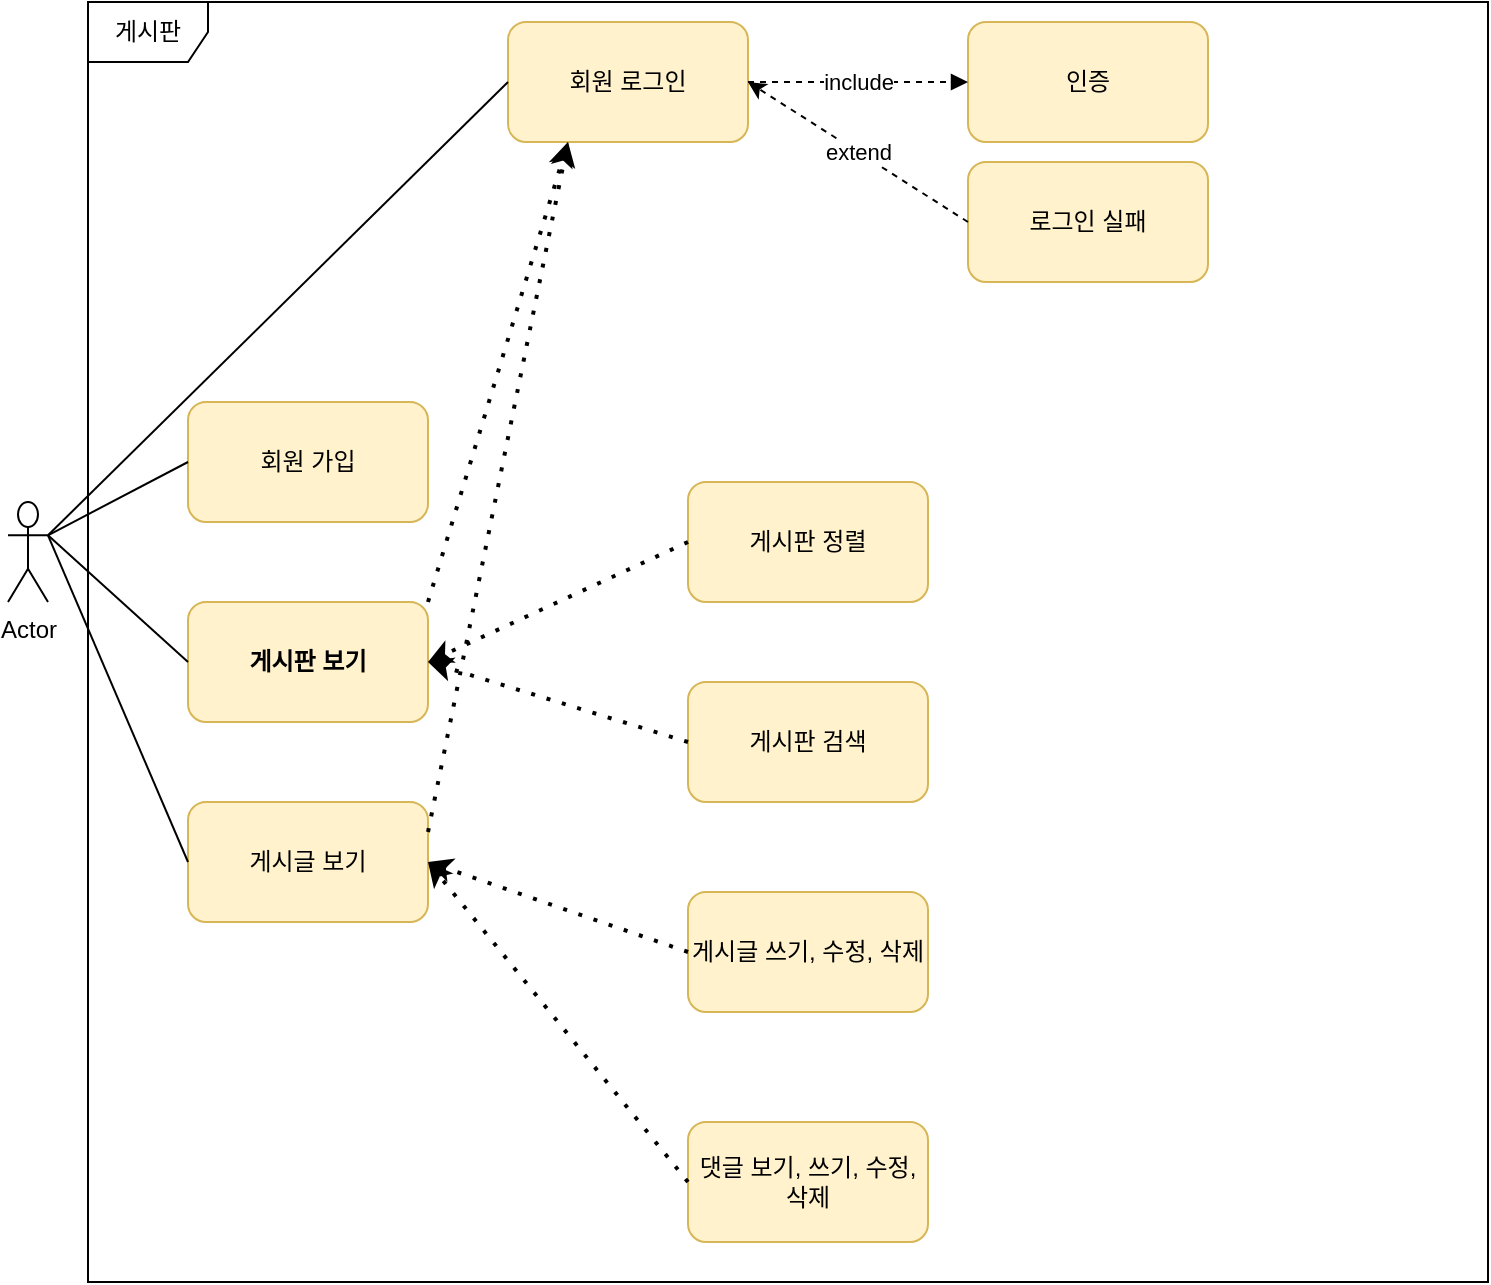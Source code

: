 <mxfile version="21.0.2" type="github">
  <diagram name="페이지-1" id="EIzgN6pDpyosEZZJOdce">
    <mxGraphModel dx="3088" dy="796" grid="1" gridSize="10" guides="1" tooltips="1" connect="1" arrows="1" fold="1" page="1" pageScale="1" pageWidth="827" pageHeight="1169" math="0" shadow="0">
      <root>
        <mxCell id="0" />
        <mxCell id="1" parent="0" />
        <mxCell id="W8TLwsU5MxoYfqS5SGf7-1" value="Actor" style="shape=umlActor;verticalLabelPosition=bottom;verticalAlign=top;html=1;outlineConnect=0;" parent="1" vertex="1">
          <mxGeometry x="-1640" y="360" width="20" height="50" as="geometry" />
        </mxCell>
        <mxCell id="W8TLwsU5MxoYfqS5SGf7-2" value="회원 로그인" style="rounded=1;whiteSpace=wrap;html=1;fillColor=#fff2cc;strokeColor=#d6b656;" parent="1" vertex="1">
          <mxGeometry x="-1390" y="120" width="120" height="60" as="geometry" />
        </mxCell>
        <mxCell id="W8TLwsU5MxoYfqS5SGf7-3" value="회원 가입" style="rounded=1;whiteSpace=wrap;html=1;fillColor=#fff2cc;strokeColor=#d6b656;" parent="1" vertex="1">
          <mxGeometry x="-1550" y="310" width="120" height="60" as="geometry" />
        </mxCell>
        <mxCell id="W8TLwsU5MxoYfqS5SGf7-4" value="게시판 보기" style="rounded=1;whiteSpace=wrap;html=1;fillColor=#fff2cc;strokeColor=#d6b656;fontStyle=1" parent="1" vertex="1">
          <mxGeometry x="-1550" y="410" width="120" height="60" as="geometry" />
        </mxCell>
        <mxCell id="W8TLwsU5MxoYfqS5SGf7-5" value="게시글 보기" style="rounded=1;whiteSpace=wrap;html=1;fillColor=#fff2cc;strokeColor=#d6b656;" parent="1" vertex="1">
          <mxGeometry x="-1550" y="510" width="120" height="60" as="geometry" />
        </mxCell>
        <mxCell id="W8TLwsU5MxoYfqS5SGf7-6" value="게시판 검색" style="rounded=1;whiteSpace=wrap;html=1;fillColor=#fff2cc;strokeColor=#d6b656;" parent="1" vertex="1">
          <mxGeometry x="-1300" y="450" width="120" height="60" as="geometry" />
        </mxCell>
        <mxCell id="W8TLwsU5MxoYfqS5SGf7-22" style="rounded=0;orthogonalLoop=1;jettySize=auto;html=1;exitX=0;exitY=0.25;exitDx=0;exitDy=0;" parent="1" source="W8TLwsU5MxoYfqS5SGf7-7" edge="1">
          <mxGeometry relative="1" as="geometry">
            <mxPoint x="-1300.333" y="364.889" as="targetPoint" />
          </mxGeometry>
        </mxCell>
        <mxCell id="W8TLwsU5MxoYfqS5SGf7-7" value="게시판 정렬" style="rounded=1;whiteSpace=wrap;html=1;fillColor=#fff2cc;strokeColor=#d6b656;" parent="1" vertex="1">
          <mxGeometry x="-1300" y="350" width="120" height="60" as="geometry" />
        </mxCell>
        <mxCell id="W8TLwsU5MxoYfqS5SGf7-8" value="인증" style="rounded=1;whiteSpace=wrap;html=1;fillColor=#fff2cc;strokeColor=#d6b656;" parent="1" vertex="1">
          <mxGeometry x="-1160" y="120" width="120" height="60" as="geometry" />
        </mxCell>
        <mxCell id="W8TLwsU5MxoYfqS5SGf7-9" value="로그인 실패" style="rounded=1;whiteSpace=wrap;html=1;fillColor=#fff2cc;strokeColor=#d6b656;" parent="1" vertex="1">
          <mxGeometry x="-1160" y="190" width="120" height="60" as="geometry" />
        </mxCell>
        <mxCell id="W8TLwsU5MxoYfqS5SGf7-10" value="게시글 쓰기, 수정, 삭제" style="rounded=1;whiteSpace=wrap;html=1;fillColor=#fff2cc;strokeColor=#d6b656;" parent="1" vertex="1">
          <mxGeometry x="-1300" y="555" width="120" height="60" as="geometry" />
        </mxCell>
        <mxCell id="W8TLwsU5MxoYfqS5SGf7-11" value="댓글 보기, 쓰기, 수정, 삭제" style="rounded=1;whiteSpace=wrap;html=1;fillColor=#fff2cc;strokeColor=#d6b656;" parent="1" vertex="1">
          <mxGeometry x="-1300" y="670" width="120" height="60" as="geometry" />
        </mxCell>
        <mxCell id="W8TLwsU5MxoYfqS5SGf7-13" value="" style="endArrow=none;html=1;rounded=0;exitX=1;exitY=0.333;exitDx=0;exitDy=0;exitPerimeter=0;entryX=0;entryY=0.5;entryDx=0;entryDy=0;" parent="1" source="W8TLwsU5MxoYfqS5SGf7-1" target="W8TLwsU5MxoYfqS5SGf7-3" edge="1">
          <mxGeometry width="50" height="50" relative="1" as="geometry">
            <mxPoint x="-1230" y="440" as="sourcePoint" />
            <mxPoint x="-1180" y="390" as="targetPoint" />
          </mxGeometry>
        </mxCell>
        <mxCell id="W8TLwsU5MxoYfqS5SGf7-14" value="" style="endArrow=none;html=1;rounded=0;entryX=0;entryY=0.5;entryDx=0;entryDy=0;exitX=1;exitY=0.333;exitDx=0;exitDy=0;exitPerimeter=0;" parent="1" source="W8TLwsU5MxoYfqS5SGf7-1" target="W8TLwsU5MxoYfqS5SGf7-4" edge="1">
          <mxGeometry width="50" height="50" relative="1" as="geometry">
            <mxPoint x="-1580" y="380" as="sourcePoint" />
            <mxPoint x="-1560" y="310" as="targetPoint" />
          </mxGeometry>
        </mxCell>
        <mxCell id="W8TLwsU5MxoYfqS5SGf7-15" value="" style="endArrow=none;html=1;rounded=0;exitX=1;exitY=0.333;exitDx=0;exitDy=0;exitPerimeter=0;entryX=0;entryY=0.5;entryDx=0;entryDy=0;" parent="1" source="W8TLwsU5MxoYfqS5SGf7-1" target="W8TLwsU5MxoYfqS5SGf7-5" edge="1">
          <mxGeometry width="50" height="50" relative="1" as="geometry">
            <mxPoint x="-1600" y="397" as="sourcePoint" />
            <mxPoint x="-1550" y="320" as="targetPoint" />
          </mxGeometry>
        </mxCell>
        <mxCell id="W8TLwsU5MxoYfqS5SGf7-16" value="" style="endArrow=none;html=1;rounded=0;exitX=1;exitY=0.333;exitDx=0;exitDy=0;exitPerimeter=0;entryX=0;entryY=0.5;entryDx=0;entryDy=0;" parent="1" source="W8TLwsU5MxoYfqS5SGf7-1" target="W8TLwsU5MxoYfqS5SGf7-2" edge="1">
          <mxGeometry width="50" height="50" relative="1" as="geometry">
            <mxPoint x="-1610" y="387" as="sourcePoint" />
            <mxPoint x="-1560" y="565" as="targetPoint" />
          </mxGeometry>
        </mxCell>
        <mxCell id="W8TLwsU5MxoYfqS5SGf7-17" value="include" style="endArrow=block;html=1;rounded=0;exitX=1;exitY=0.5;exitDx=0;exitDy=0;entryX=0;entryY=0.5;entryDx=0;entryDy=0;dashed=1;endFill=1;" parent="1" source="W8TLwsU5MxoYfqS5SGf7-2" target="W8TLwsU5MxoYfqS5SGf7-8" edge="1">
          <mxGeometry width="50" height="50" relative="1" as="geometry">
            <mxPoint x="-1600" y="397" as="sourcePoint" />
            <mxPoint x="-1550" y="575" as="targetPoint" />
          </mxGeometry>
        </mxCell>
        <mxCell id="W8TLwsU5MxoYfqS5SGf7-18" value="extend" style="endArrow=classic;html=1;rounded=0;entryX=1;entryY=0.5;entryDx=0;entryDy=0;dashed=1;endFill=1;exitX=0;exitY=0.5;exitDx=0;exitDy=0;" parent="1" source="W8TLwsU5MxoYfqS5SGf7-9" target="W8TLwsU5MxoYfqS5SGf7-2" edge="1">
          <mxGeometry width="50" height="50" relative="1" as="geometry">
            <mxPoint x="-1090" y="290" as="sourcePoint" />
            <mxPoint x="-1540" y="585" as="targetPoint" />
          </mxGeometry>
        </mxCell>
        <mxCell id="W8TLwsU5MxoYfqS5SGf7-19" value="" style="endArrow=classic;dashed=1;html=1;dashPattern=1 3;strokeWidth=2;rounded=0;endFill=1;exitX=1;exitY=0;exitDx=0;exitDy=0;entryX=0.25;entryY=1;entryDx=0;entryDy=0;" parent="1" source="W8TLwsU5MxoYfqS5SGf7-4" target="W8TLwsU5MxoYfqS5SGf7-2" edge="1">
          <mxGeometry width="50" height="50" relative="1" as="geometry">
            <mxPoint x="-1230" y="440" as="sourcePoint" />
            <mxPoint x="-1180" y="390" as="targetPoint" />
          </mxGeometry>
        </mxCell>
        <mxCell id="W8TLwsU5MxoYfqS5SGf7-21" value="" style="endArrow=classic;dashed=1;html=1;dashPattern=1 3;strokeWidth=2;rounded=0;exitX=1;exitY=0.25;exitDx=0;exitDy=0;endFill=1;entryX=0.25;entryY=1;entryDx=0;entryDy=0;" parent="1" source="W8TLwsU5MxoYfqS5SGf7-5" target="W8TLwsU5MxoYfqS5SGf7-2" edge="1">
          <mxGeometry width="50" height="50" relative="1" as="geometry">
            <mxPoint x="-1180" y="440" as="sourcePoint" />
            <mxPoint x="-1360" y="190" as="targetPoint" />
          </mxGeometry>
        </mxCell>
        <mxCell id="W8TLwsU5MxoYfqS5SGf7-23" value="" style="endArrow=classic;dashed=1;html=1;dashPattern=1 3;strokeWidth=2;rounded=0;entryX=1;entryY=0.5;entryDx=0;entryDy=0;exitX=0;exitY=0.5;exitDx=0;exitDy=0;endFill=1;" parent="1" source="W8TLwsU5MxoYfqS5SGf7-6" target="W8TLwsU5MxoYfqS5SGf7-4" edge="1">
          <mxGeometry width="50" height="50" relative="1" as="geometry">
            <mxPoint x="-1210" y="450" as="sourcePoint" />
            <mxPoint x="-1160" y="400" as="targetPoint" />
          </mxGeometry>
        </mxCell>
        <mxCell id="W8TLwsU5MxoYfqS5SGf7-24" value="" style="endArrow=classic;dashed=1;html=1;dashPattern=1 3;strokeWidth=2;rounded=0;entryX=1;entryY=0.5;entryDx=0;entryDy=0;exitX=0;exitY=0.5;exitDx=0;exitDy=0;endFill=1;" parent="1" source="W8TLwsU5MxoYfqS5SGf7-7" target="W8TLwsU5MxoYfqS5SGf7-4" edge="1">
          <mxGeometry width="50" height="50" relative="1" as="geometry">
            <mxPoint x="-1290" y="490" as="sourcePoint" />
            <mxPoint x="-1440" y="440" as="targetPoint" />
          </mxGeometry>
        </mxCell>
        <mxCell id="5_WKATSwen1msc0owXgB-1" value="게시판" style="shape=umlFrame;whiteSpace=wrap;html=1;pointerEvents=0;" vertex="1" parent="1">
          <mxGeometry x="-1600" y="110" width="700" height="640" as="geometry" />
        </mxCell>
        <mxCell id="5_WKATSwen1msc0owXgB-2" value="" style="endArrow=classic;dashed=1;html=1;dashPattern=1 3;strokeWidth=2;rounded=0;entryX=1;entryY=0.5;entryDx=0;entryDy=0;exitX=0;exitY=0.5;exitDx=0;exitDy=0;endFill=1;" edge="1" parent="1" source="W8TLwsU5MxoYfqS5SGf7-10" target="W8TLwsU5MxoYfqS5SGf7-5">
          <mxGeometry width="50" height="50" relative="1" as="geometry">
            <mxPoint x="-1290" y="490" as="sourcePoint" />
            <mxPoint x="-1420" y="450" as="targetPoint" />
          </mxGeometry>
        </mxCell>
        <mxCell id="5_WKATSwen1msc0owXgB-3" value="" style="endArrow=classic;dashed=1;html=1;dashPattern=1 3;strokeWidth=2;rounded=0;entryX=1;entryY=0.5;entryDx=0;entryDy=0;exitX=0;exitY=0.5;exitDx=0;exitDy=0;endFill=1;" edge="1" parent="1" source="W8TLwsU5MxoYfqS5SGf7-11" target="W8TLwsU5MxoYfqS5SGf7-5">
          <mxGeometry width="50" height="50" relative="1" as="geometry">
            <mxPoint x="-1290" y="595" as="sourcePoint" />
            <mxPoint x="-1420" y="550" as="targetPoint" />
          </mxGeometry>
        </mxCell>
      </root>
    </mxGraphModel>
  </diagram>
</mxfile>

